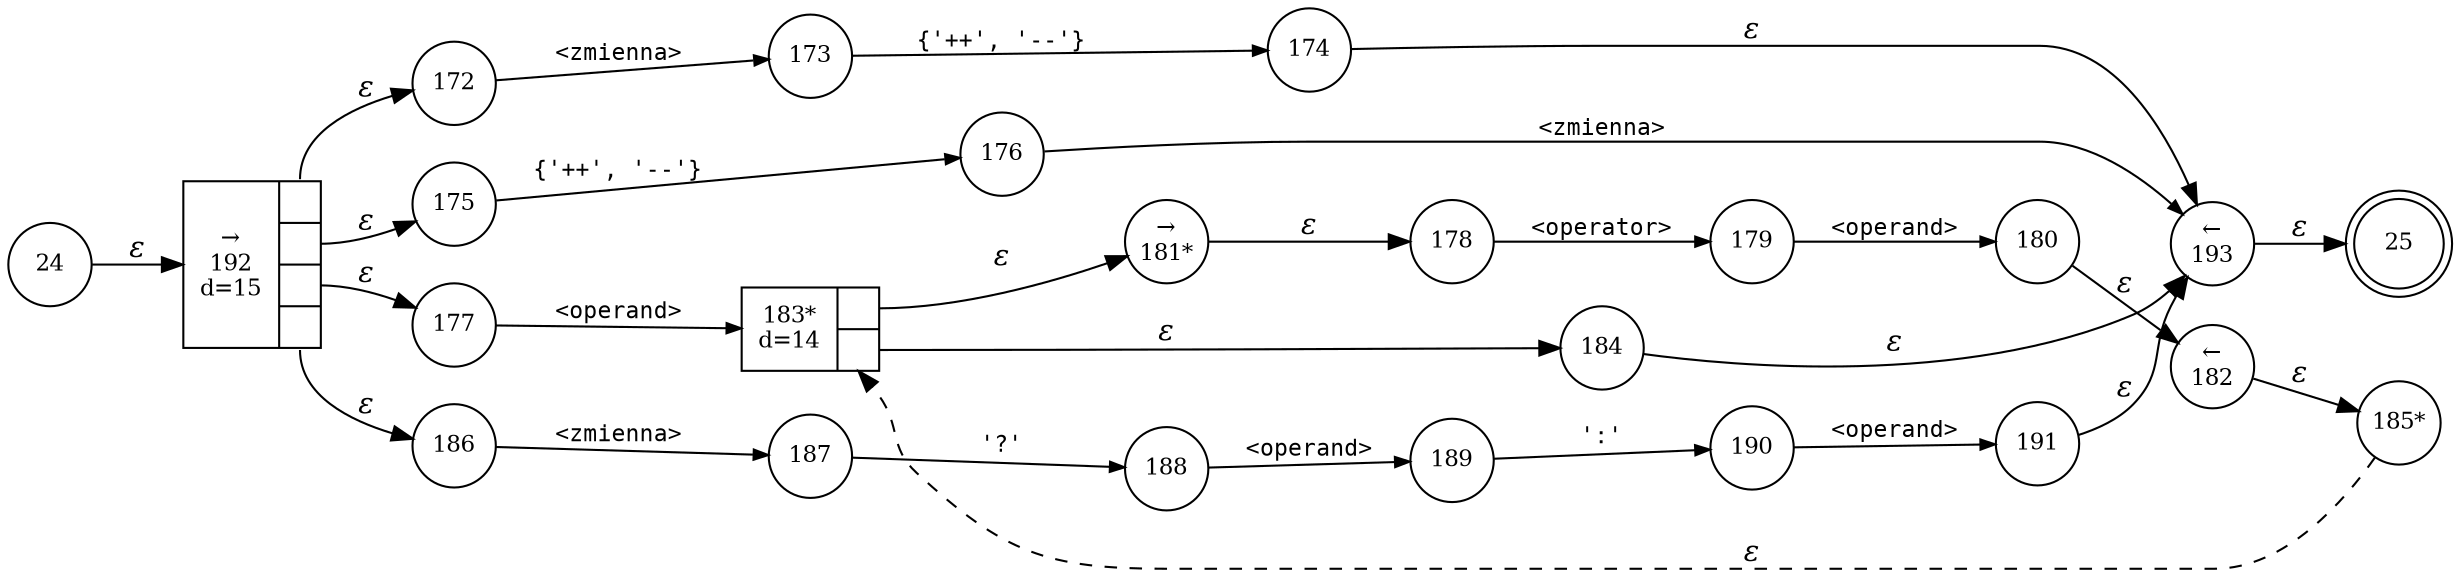 digraph ATN {
rankdir=LR;
s25[fontsize=11, label="25", shape=doublecircle, fixedsize=true, width=.6];
s192[fontsize=11,label="{&rarr;\n192\nd=15|{<p0>|<p1>|<p2>|<p3>}}", shape=record, fixedsize=false, peripheries=1];
s193[fontsize=11,label="&larr;\n193", shape=circle, fixedsize=true, width=.55, peripheries=1];
s172[fontsize=11,label="172", shape=circle, fixedsize=true, width=.55, peripheries=1];
s173[fontsize=11,label="173", shape=circle, fixedsize=true, width=.55, peripheries=1];
s174[fontsize=11,label="174", shape=circle, fixedsize=true, width=.55, peripheries=1];
s175[fontsize=11,label="175", shape=circle, fixedsize=true, width=.55, peripheries=1];
s176[fontsize=11,label="176", shape=circle, fixedsize=true, width=.55, peripheries=1];
s177[fontsize=11,label="177", shape=circle, fixedsize=true, width=.55, peripheries=1];
s178[fontsize=11,label="178", shape=circle, fixedsize=true, width=.55, peripheries=1];
s179[fontsize=11,label="179", shape=circle, fixedsize=true, width=.55, peripheries=1];
s180[fontsize=11,label="180", shape=circle, fixedsize=true, width=.55, peripheries=1];
s181[fontsize=11,label="&rarr;\n181*", shape=circle, fixedsize=true, width=.55, peripheries=1];
s182[fontsize=11,label="&larr;\n182", shape=circle, fixedsize=true, width=.55, peripheries=1];
s183[fontsize=11,label="{183*\nd=14|{<p0>|<p1>}}", shape=record, fixedsize=false, peripheries=1];
s24[fontsize=11,label="24", shape=circle, fixedsize=true, width=.55, peripheries=1];
s184[fontsize=11,label="184", shape=circle, fixedsize=true, width=.55, peripheries=1];
s185[fontsize=11,label="185*", shape=circle, fixedsize=true, width=.55, peripheries=1];
s186[fontsize=11,label="186", shape=circle, fixedsize=true, width=.55, peripheries=1];
s187[fontsize=11,label="187", shape=circle, fixedsize=true, width=.55, peripheries=1];
s188[fontsize=11,label="188", shape=circle, fixedsize=true, width=.55, peripheries=1];
s189[fontsize=11,label="189", shape=circle, fixedsize=true, width=.55, peripheries=1];
s190[fontsize=11,label="190", shape=circle, fixedsize=true, width=.55, peripheries=1];
s191[fontsize=11,label="191", shape=circle, fixedsize=true, width=.55, peripheries=1];
s24 -> s192 [fontname="Times-Italic", label="&epsilon;"];
s192:p0 -> s172 [fontname="Times-Italic", label="&epsilon;"];
s192:p1 -> s175 [fontname="Times-Italic", label="&epsilon;"];
s192:p2 -> s177 [fontname="Times-Italic", label="&epsilon;"];
s192:p3 -> s186 [fontname="Times-Italic", label="&epsilon;"];
s172 -> s173 [fontsize=11, fontname="Courier", arrowsize=.7, label = "<zmienna>", arrowhead = normal];
s175 -> s176 [fontsize=11, fontname="Courier", arrowsize=.7, label = "{'++', '--'}", arrowhead = normal];
s177 -> s183 [fontsize=11, fontname="Courier", arrowsize=.7, label = "<operand>", arrowhead = normal];
s186 -> s187 [fontsize=11, fontname="Courier", arrowsize=.7, label = "<zmienna>", arrowhead = normal];
s173 -> s174 [fontsize=11, fontname="Courier", arrowsize=.7, label = "{'++', '--'}", arrowhead = normal];
s176 -> s193 [fontsize=11, fontname="Courier", arrowsize=.7, label = "<zmienna>", arrowhead = normal];
s183:p0 -> s181 [fontname="Times-Italic", label="&epsilon;"];
s183:p1 -> s184 [fontname="Times-Italic", label="&epsilon;"];
s187 -> s188 [fontsize=11, fontname="Courier", arrowsize=.7, label = "'?'", arrowhead = normal];
s174 -> s193 [fontname="Times-Italic", label="&epsilon;"];
s193 -> s25 [fontname="Times-Italic", label="&epsilon;"];
s181 -> s178 [fontname="Times-Italic", label="&epsilon;"];
s184 -> s193 [fontname="Times-Italic", label="&epsilon;"];
s188 -> s189 [fontsize=11, fontname="Courier", arrowsize=.7, label = "<operand>", arrowhead = normal];
s178 -> s179 [fontsize=11, fontname="Courier", arrowsize=.7, label = "<operator>", arrowhead = normal];
s189 -> s190 [fontsize=11, fontname="Courier", arrowsize=.7, label = "':'", arrowhead = normal];
s179 -> s180 [fontsize=11, fontname="Courier", arrowsize=.7, label = "<operand>", arrowhead = normal];
s190 -> s191 [fontsize=11, fontname="Courier", arrowsize=.7, label = "<operand>", arrowhead = normal];
s180 -> s182 [fontname="Times-Italic", label="&epsilon;"];
s191 -> s193 [fontname="Times-Italic", label="&epsilon;"];
s182 -> s185 [fontname="Times-Italic", label="&epsilon;"];
s185 -> s183 [fontname="Times-Italic", label="&epsilon;", style="dashed"];
}